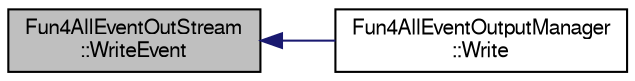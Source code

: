 digraph "Fun4AllEventOutStream::WriteEvent"
{
  bgcolor="transparent";
  edge [fontname="FreeSans",fontsize="10",labelfontname="FreeSans",labelfontsize="10"];
  node [fontname="FreeSans",fontsize="10",shape=record];
  rankdir="LR";
  Node1 [label="Fun4AllEventOutStream\l::WriteEvent",height=0.2,width=0.4,color="black", fillcolor="grey75", style="filled" fontcolor="black"];
  Node1 -> Node2 [dir="back",color="midnightblue",fontsize="10",style="solid",fontname="FreeSans"];
  Node2 [label="Fun4AllEventOutputManager\l::Write",height=0.2,width=0.4,color="black",URL="$d2/d4a/classFun4AllEventOutputManager.html#a07d37e34714c5e9cc5dab9c2898ad8a4",tooltip="write starting from given node "];
}
